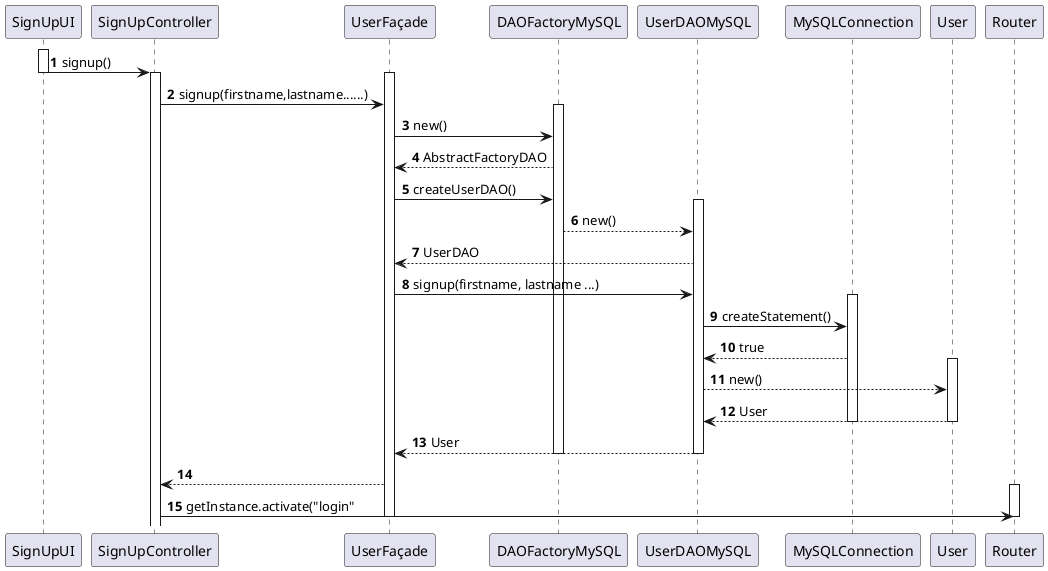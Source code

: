 @startuml
autonumber
activate SignUpUI
SignUpUI -> SignUpController : signup()
deactivate SignUpUI
activate SignUpController
activate UserFaçade
SignUpController -> UserFaçade : signup(firstname,lastname......)
activate DAOFactoryMySQL
UserFaçade -> DAOFactoryMySQL : new()
DAOFactoryMySQL --> UserFaçade : AbstractFactoryDAO
UserFaçade -> DAOFactoryMySQL : createUserDAO()
activate UserDAOMySQL
DAOFactoryMySQL --> UserDAOMySQL : new()
UserDAOMySQL --> UserFaçade : UserDAO
UserFaçade ->UserDAOMySQL : signup(firstname, lastname ...)
activate MySQLConnection
UserDAOMySQL -> MySQLConnection : createStatement()
MySQLConnection --> UserDAOMySQL : true
activate User
UserDAOMySQL --> User : new()
User --> UserDAOMySQL : User
deactivate User
deactivate MySQLConnection
UserDAOMySQL --> UserFaçade : User
deactivate UserDAOMySQL
deactivate DAOFactoryMySQL
UserFaçade-->SignUpController
activate Router
SignUpController -> Router : getInstance.activate("login"
deactivate Router
deactivate UserFaçade
deactivate DAOFactoryMySQL


@enduml